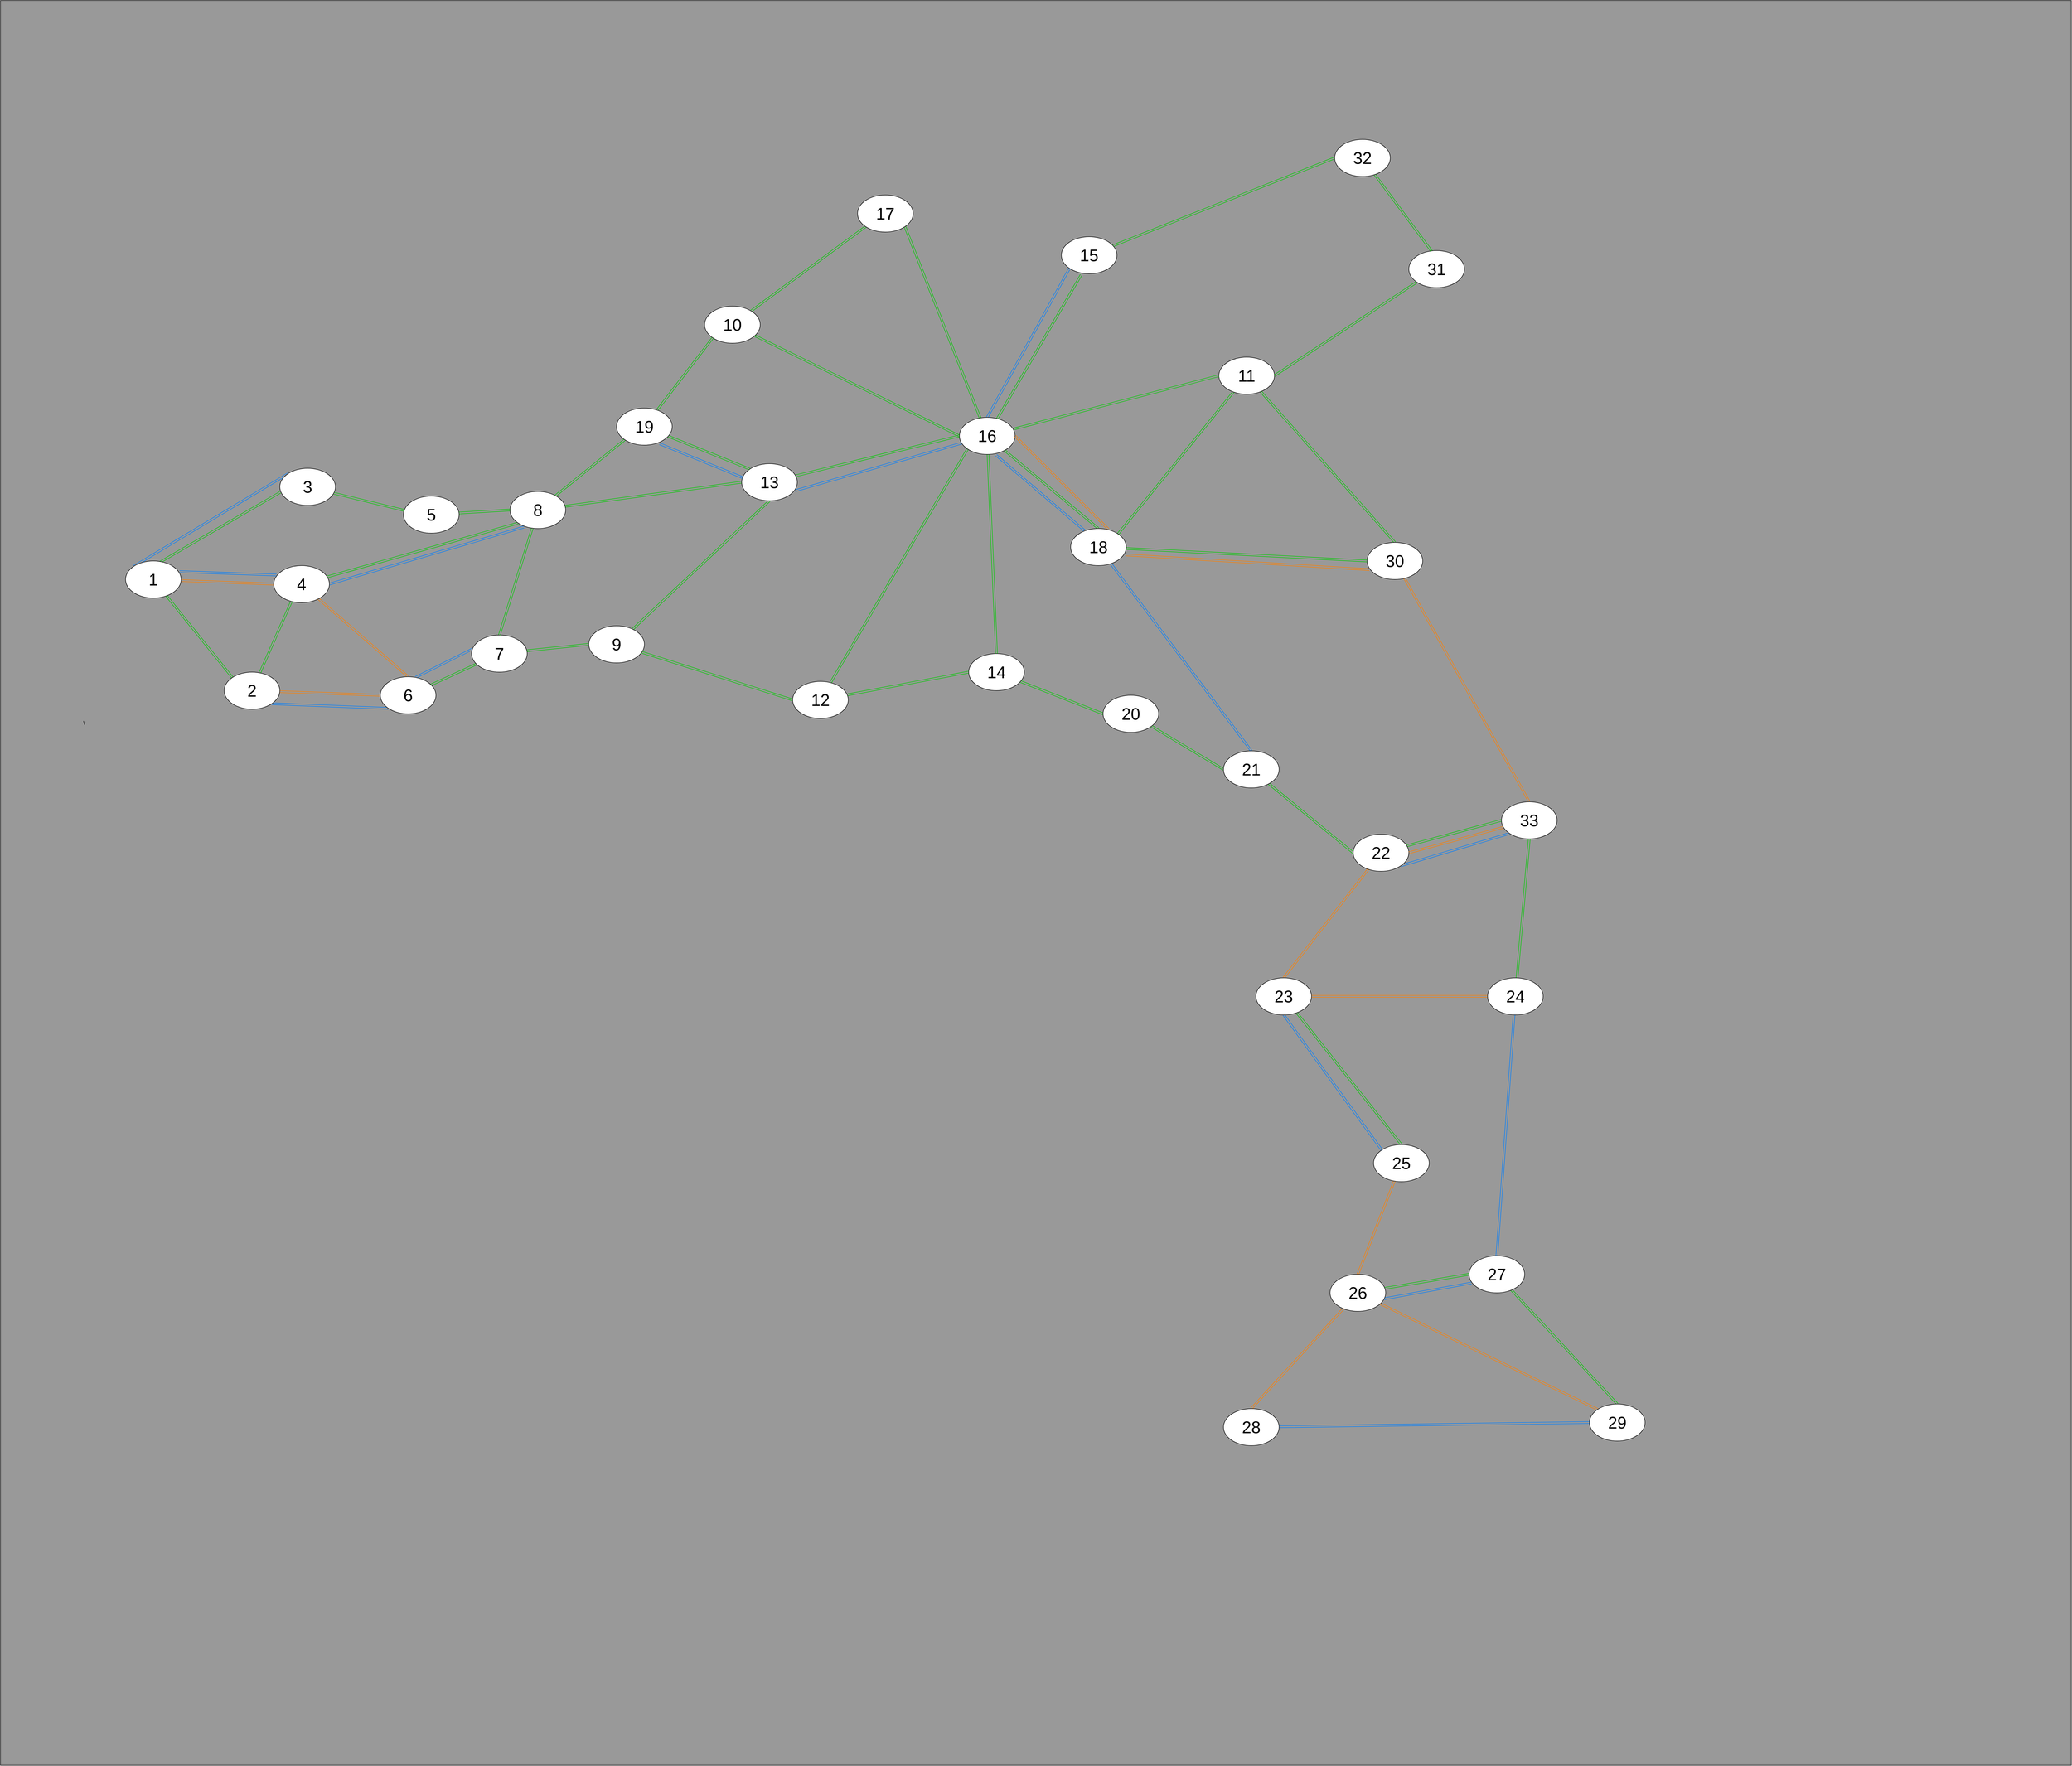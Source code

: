 <mxfile version="13.7.7" type="device"><diagram id="ma542gvCNCRDY4nyEj8I" name="Page-1"><mxGraphModel dx="9964" dy="5139" grid="1" gridSize="10" guides="1" tooltips="1" connect="1" arrows="1" fold="1" page="1" pageScale="1" pageWidth="827" pageHeight="1169" math="0" shadow="0"><root><mxCell id="0"/><mxCell id="1" parent="0"/><mxCell id="eWSHaTV3I24xMOLY8g5m-111" value="" style="whiteSpace=wrap;html=1;fillColor=#999999;" vertex="1" parent="1"><mxGeometry x="-1430" y="-740" width="4470" height="3810" as="geometry"/></mxCell><mxCell id="eWSHaTV3I24xMOLY8g5m-39" style="edgeStyle=none;rounded=0;orthogonalLoop=1;jettySize=auto;html=1;entryX=0;entryY=0;entryDx=0;entryDy=0;shape=link;exitX=0;exitY=0;exitDx=0;exitDy=0;fillColor=#3333FF;strokeColor=#007FFF;" edge="1" parent="1" source="eWSHaTV3I24xMOLY8g5m-1" target="eWSHaTV3I24xMOLY8g5m-3"><mxGeometry relative="1" as="geometry"/></mxCell><mxCell id="eWSHaTV3I24xMOLY8g5m-41" style="edgeStyle=none;shape=link;rounded=0;orthogonalLoop=1;jettySize=auto;html=1;entryX=0.011;entryY=0.645;entryDx=0;entryDy=0;strokeColor=#00CC00;fillColor=#3333FF;exitX=0.624;exitY=0.03;exitDx=0;exitDy=0;exitPerimeter=0;entryPerimeter=0;" edge="1" parent="1" source="eWSHaTV3I24xMOLY8g5m-1" target="eWSHaTV3I24xMOLY8g5m-3"><mxGeometry relative="1" as="geometry"/></mxCell><mxCell id="eWSHaTV3I24xMOLY8g5m-42" style="edgeStyle=none;shape=link;rounded=0;orthogonalLoop=1;jettySize=auto;html=1;entryX=0;entryY=0.5;entryDx=0;entryDy=0;strokeColor=#FF8000;fillColor=#3333FF;" edge="1" parent="1" source="eWSHaTV3I24xMOLY8g5m-1" target="eWSHaTV3I24xMOLY8g5m-4"><mxGeometry relative="1" as="geometry"/></mxCell><mxCell id="eWSHaTV3I24xMOLY8g5m-43" style="edgeStyle=none;shape=link;rounded=0;orthogonalLoop=1;jettySize=auto;html=1;entryX=0;entryY=0;entryDx=0;entryDy=0;strokeColor=#00CC00;fillColor=#3333FF;" edge="1" parent="1" source="eWSHaTV3I24xMOLY8g5m-1" target="eWSHaTV3I24xMOLY8g5m-2"><mxGeometry relative="1" as="geometry"/></mxCell><mxCell id="eWSHaTV3I24xMOLY8g5m-94" style="edgeStyle=none;shape=link;rounded=0;orthogonalLoop=1;jettySize=auto;html=1;entryX=0.048;entryY=0.255;entryDx=0;entryDy=0;strokeColor=#007FFF;fillColor=#3333FF;exitX=0.971;exitY=0.288;exitDx=0;exitDy=0;exitPerimeter=0;entryPerimeter=0;" edge="1" parent="1" source="eWSHaTV3I24xMOLY8g5m-1" target="eWSHaTV3I24xMOLY8g5m-4"><mxGeometry relative="1" as="geometry"/></mxCell><mxCell id="eWSHaTV3I24xMOLY8g5m-1" value="&lt;font style=&quot;font-size: 36px&quot;&gt;1&lt;/font&gt;" style="ellipse;whiteSpace=wrap;html=1;" vertex="1" parent="1"><mxGeometry x="-1160" y="470" width="120" height="80" as="geometry"/></mxCell><mxCell id="eWSHaTV3I24xMOLY8g5m-48" style="edgeStyle=none;shape=link;rounded=0;orthogonalLoop=1;jettySize=auto;html=1;entryX=0;entryY=0.5;entryDx=0;entryDy=0;strokeColor=#FF8000;fillColor=#3333FF;" edge="1" parent="1" source="eWSHaTV3I24xMOLY8g5m-2" target="eWSHaTV3I24xMOLY8g5m-6"><mxGeometry relative="1" as="geometry"/></mxCell><mxCell id="eWSHaTV3I24xMOLY8g5m-49" style="edgeStyle=none;shape=link;rounded=0;orthogonalLoop=1;jettySize=auto;html=1;entryX=0.321;entryY=0.956;entryDx=0;entryDy=0;entryPerimeter=0;strokeColor=#00CC00;fillColor=#3333FF;" edge="1" parent="1" source="eWSHaTV3I24xMOLY8g5m-2" target="eWSHaTV3I24xMOLY8g5m-4"><mxGeometry relative="1" as="geometry"/></mxCell><mxCell id="eWSHaTV3I24xMOLY8g5m-95" style="edgeStyle=none;shape=link;rounded=0;orthogonalLoop=1;jettySize=auto;html=1;entryX=0;entryY=1;entryDx=0;entryDy=0;strokeColor=#007FFF;fillColor=#3333FF;exitX=1;exitY=1;exitDx=0;exitDy=0;" edge="1" parent="1" source="eWSHaTV3I24xMOLY8g5m-2" target="eWSHaTV3I24xMOLY8g5m-6"><mxGeometry relative="1" as="geometry"/></mxCell><mxCell id="eWSHaTV3I24xMOLY8g5m-2" value="&lt;font style=&quot;font-size: 36px&quot;&gt;2&lt;/font&gt;" style="ellipse;whiteSpace=wrap;html=1;" vertex="1" parent="1"><mxGeometry x="-947" y="710" width="120" height="80" as="geometry"/></mxCell><mxCell id="eWSHaTV3I24xMOLY8g5m-44" style="edgeStyle=none;shape=link;rounded=0;orthogonalLoop=1;jettySize=auto;html=1;entryX=0.019;entryY=0.388;entryDx=0;entryDy=0;entryPerimeter=0;strokeColor=#00CC00;fillColor=#3333FF;" edge="1" parent="1" source="eWSHaTV3I24xMOLY8g5m-3" target="eWSHaTV3I24xMOLY8g5m-5"><mxGeometry relative="1" as="geometry"/></mxCell><mxCell id="eWSHaTV3I24xMOLY8g5m-3" value="&lt;font style=&quot;font-size: 36px&quot;&gt;3&lt;/font&gt;" style="ellipse;whiteSpace=wrap;html=1;" vertex="1" parent="1"><mxGeometry x="-827" y="270" width="120" height="80" as="geometry"/></mxCell><mxCell id="eWSHaTV3I24xMOLY8g5m-46" style="edgeStyle=none;shape=link;rounded=0;orthogonalLoop=1;jettySize=auto;html=1;entryX=0;entryY=1;entryDx=0;entryDy=0;strokeColor=#00CC00;fillColor=#3333FF;" edge="1" parent="1" source="eWSHaTV3I24xMOLY8g5m-4" target="eWSHaTV3I24xMOLY8g5m-8"><mxGeometry relative="1" as="geometry"/></mxCell><mxCell id="eWSHaTV3I24xMOLY8g5m-47" style="edgeStyle=none;shape=link;rounded=0;orthogonalLoop=1;jettySize=auto;html=1;entryX=0.5;entryY=0;entryDx=0;entryDy=0;strokeColor=#FF8000;fillColor=#3333FF;" edge="1" parent="1" source="eWSHaTV3I24xMOLY8g5m-4" target="eWSHaTV3I24xMOLY8g5m-6"><mxGeometry relative="1" as="geometry"/></mxCell><mxCell id="eWSHaTV3I24xMOLY8g5m-96" style="edgeStyle=none;shape=link;rounded=0;orthogonalLoop=1;jettySize=auto;html=1;entryX=0.25;entryY=0.96;entryDx=0;entryDy=0;entryPerimeter=0;strokeColor=#007FFF;fillColor=#3333FF;exitX=1;exitY=0.5;exitDx=0;exitDy=0;" edge="1" parent="1" source="eWSHaTV3I24xMOLY8g5m-4" target="eWSHaTV3I24xMOLY8g5m-8"><mxGeometry relative="1" as="geometry"/></mxCell><mxCell id="eWSHaTV3I24xMOLY8g5m-4" value="&lt;font style=&quot;font-size: 36px&quot;&gt;4&lt;br&gt;&lt;/font&gt;" style="ellipse;whiteSpace=wrap;html=1;" vertex="1" parent="1"><mxGeometry x="-840" y="480" width="120" height="80" as="geometry"/></mxCell><mxCell id="eWSHaTV3I24xMOLY8g5m-45" style="edgeStyle=none;shape=link;rounded=0;orthogonalLoop=1;jettySize=auto;html=1;entryX=0;entryY=0.5;entryDx=0;entryDy=0;strokeColor=#00CC00;fillColor=#3333FF;" edge="1" parent="1" source="eWSHaTV3I24xMOLY8g5m-5" target="eWSHaTV3I24xMOLY8g5m-8"><mxGeometry relative="1" as="geometry"/></mxCell><mxCell id="eWSHaTV3I24xMOLY8g5m-5" value="&lt;font style=&quot;font-size: 36px&quot;&gt;5&lt;br&gt;&lt;/font&gt;" style="ellipse;whiteSpace=wrap;html=1;" vertex="1" parent="1"><mxGeometry x="-560" y="330" width="120" height="80" as="geometry"/></mxCell><mxCell id="eWSHaTV3I24xMOLY8g5m-50" style="edgeStyle=none;shape=link;rounded=0;orthogonalLoop=1;jettySize=auto;html=1;entryX=0.013;entryY=0.378;entryDx=0;entryDy=0;strokeColor=#007FFF;fillColor=#3333FF;exitX=0.632;exitY=0.018;exitDx=0;exitDy=0;exitPerimeter=0;entryPerimeter=0;" edge="1" parent="1" source="eWSHaTV3I24xMOLY8g5m-6" target="eWSHaTV3I24xMOLY8g5m-7"><mxGeometry relative="1" as="geometry"/></mxCell><mxCell id="eWSHaTV3I24xMOLY8g5m-51" style="edgeStyle=none;shape=link;rounded=0;orthogonalLoop=1;jettySize=auto;html=1;strokeColor=#00CC00;fillColor=#3333FF;" edge="1" parent="1" source="eWSHaTV3I24xMOLY8g5m-6" target="eWSHaTV3I24xMOLY8g5m-7"><mxGeometry relative="1" as="geometry"><mxPoint x="-408" y="691" as="targetPoint"/></mxGeometry></mxCell><mxCell id="eWSHaTV3I24xMOLY8g5m-6" value="&lt;font style=&quot;font-size: 36px&quot;&gt;6&lt;br&gt;&lt;/font&gt;" style="ellipse;whiteSpace=wrap;html=1;" vertex="1" parent="1"><mxGeometry x="-610" y="720" width="120" height="80" as="geometry"/></mxCell><mxCell id="eWSHaTV3I24xMOLY8g5m-52" style="edgeStyle=none;shape=link;rounded=0;orthogonalLoop=1;jettySize=auto;html=1;entryX=0;entryY=0.5;entryDx=0;entryDy=0;strokeColor=#00CC00;fillColor=#3333FF;" edge="1" parent="1" source="eWSHaTV3I24xMOLY8g5m-7" target="eWSHaTV3I24xMOLY8g5m-10"><mxGeometry relative="1" as="geometry"/></mxCell><mxCell id="eWSHaTV3I24xMOLY8g5m-7" value="&lt;font style=&quot;font-size: 36px&quot;&gt;7&lt;br&gt;&lt;/font&gt;" style="ellipse;whiteSpace=wrap;html=1;" vertex="1" parent="1"><mxGeometry x="-413" y="630" width="120" height="80" as="geometry"/></mxCell><mxCell id="eWSHaTV3I24xMOLY8g5m-53" style="edgeStyle=none;shape=link;rounded=0;orthogonalLoop=1;jettySize=auto;html=1;entryX=0.5;entryY=0;entryDx=0;entryDy=0;strokeColor=#00CC00;fillColor=#3333FF;" edge="1" parent="1" source="eWSHaTV3I24xMOLY8g5m-8" target="eWSHaTV3I24xMOLY8g5m-7"><mxGeometry relative="1" as="geometry"/></mxCell><mxCell id="eWSHaTV3I24xMOLY8g5m-54" style="edgeStyle=none;shape=link;rounded=0;orthogonalLoop=1;jettySize=auto;html=1;entryX=0;entryY=1;entryDx=0;entryDy=0;strokeColor=#00CC00;fillColor=#3333FF;" edge="1" parent="1" source="eWSHaTV3I24xMOLY8g5m-8" target="eWSHaTV3I24xMOLY8g5m-20"><mxGeometry relative="1" as="geometry"/></mxCell><mxCell id="eWSHaTV3I24xMOLY8g5m-57" style="edgeStyle=none;shape=link;rounded=0;orthogonalLoop=1;jettySize=auto;html=1;entryX=0;entryY=0.5;entryDx=0;entryDy=0;strokeColor=#00CC00;fillColor=#3333FF;" edge="1" parent="1" source="eWSHaTV3I24xMOLY8g5m-8" target="eWSHaTV3I24xMOLY8g5m-14"><mxGeometry relative="1" as="geometry"/></mxCell><mxCell id="eWSHaTV3I24xMOLY8g5m-8" value="&lt;font style=&quot;font-size: 36px&quot;&gt;8&lt;br&gt;&lt;/font&gt;" style="ellipse;whiteSpace=wrap;html=1;" vertex="1" parent="1"><mxGeometry x="-330" y="320" width="120" height="80" as="geometry"/></mxCell><mxCell id="eWSHaTV3I24xMOLY8g5m-9" style="edgeStyle=orthogonalEdgeStyle;rounded=0;orthogonalLoop=1;jettySize=auto;html=1;exitX=0.5;exitY=1;exitDx=0;exitDy=0;" edge="1" parent="1" source="eWSHaTV3I24xMOLY8g5m-1" target="eWSHaTV3I24xMOLY8g5m-1"><mxGeometry relative="1" as="geometry"/></mxCell><mxCell id="eWSHaTV3I24xMOLY8g5m-55" style="edgeStyle=none;shape=link;rounded=0;orthogonalLoop=1;jettySize=auto;html=1;entryX=0;entryY=0.5;entryDx=0;entryDy=0;strokeColor=#00CC00;fillColor=#3333FF;" edge="1" parent="1" source="eWSHaTV3I24xMOLY8g5m-10" target="eWSHaTV3I24xMOLY8g5m-13"><mxGeometry relative="1" as="geometry"/></mxCell><mxCell id="eWSHaTV3I24xMOLY8g5m-56" style="edgeStyle=none;shape=link;rounded=0;orthogonalLoop=1;jettySize=auto;html=1;entryX=0.5;entryY=1;entryDx=0;entryDy=0;strokeColor=#00CC00;fillColor=#3333FF;" edge="1" parent="1" source="eWSHaTV3I24xMOLY8g5m-10" target="eWSHaTV3I24xMOLY8g5m-14"><mxGeometry relative="1" as="geometry"/></mxCell><mxCell id="eWSHaTV3I24xMOLY8g5m-10" value="&lt;font style=&quot;font-size: 36px&quot;&gt;9&lt;br&gt;&lt;/font&gt;" style="ellipse;whiteSpace=wrap;html=1;" vertex="1" parent="1"><mxGeometry x="-160" y="610" width="120" height="80" as="geometry"/></mxCell><mxCell id="eWSHaTV3I24xMOLY8g5m-60" style="edgeStyle=none;shape=link;rounded=0;orthogonalLoop=1;jettySize=auto;html=1;entryX=0;entryY=1;entryDx=0;entryDy=0;strokeColor=#00CC00;fillColor=#3333FF;" edge="1" parent="1" source="eWSHaTV3I24xMOLY8g5m-11" target="eWSHaTV3I24xMOLY8g5m-18"><mxGeometry relative="1" as="geometry"/></mxCell><mxCell id="eWSHaTV3I24xMOLY8g5m-61" style="edgeStyle=none;shape=link;rounded=0;orthogonalLoop=1;jettySize=auto;html=1;entryX=0;entryY=0.5;entryDx=0;entryDy=0;strokeColor=#00CC00;fillColor=#3333FF;" edge="1" parent="1" source="eWSHaTV3I24xMOLY8g5m-11" target="eWSHaTV3I24xMOLY8g5m-17"><mxGeometry relative="1" as="geometry"/></mxCell><mxCell id="eWSHaTV3I24xMOLY8g5m-11" value="&lt;font style=&quot;font-size: 36px&quot;&gt;10&lt;br&gt;&lt;/font&gt;" style="ellipse;whiteSpace=wrap;html=1;" vertex="1" parent="1"><mxGeometry x="90" y="-80" width="120" height="80" as="geometry"/></mxCell><mxCell id="eWSHaTV3I24xMOLY8g5m-77" style="edgeStyle=none;shape=link;rounded=0;orthogonalLoop=1;jettySize=auto;html=1;entryX=0.5;entryY=0;entryDx=0;entryDy=0;strokeColor=#00CC00;fillColor=#3333FF;" edge="1" parent="1" source="eWSHaTV3I24xMOLY8g5m-12" target="eWSHaTV3I24xMOLY8g5m-36"><mxGeometry relative="1" as="geometry"/></mxCell><mxCell id="eWSHaTV3I24xMOLY8g5m-93" style="edgeStyle=none;shape=link;rounded=0;orthogonalLoop=1;jettySize=auto;html=1;entryX=1;entryY=0;entryDx=0;entryDy=0;strokeColor=#00CC00;fillColor=#3333FF;" edge="1" parent="1" source="eWSHaTV3I24xMOLY8g5m-12" target="eWSHaTV3I24xMOLY8g5m-19"><mxGeometry relative="1" as="geometry"/></mxCell><mxCell id="eWSHaTV3I24xMOLY8g5m-12" value="&lt;font style=&quot;font-size: 36px&quot;&gt;11&lt;br&gt;&lt;/font&gt;" style="ellipse;whiteSpace=wrap;html=1;" vertex="1" parent="1"><mxGeometry x="1200" y="30" width="120" height="80" as="geometry"/></mxCell><mxCell id="eWSHaTV3I24xMOLY8g5m-69" style="edgeStyle=none;shape=link;rounded=0;orthogonalLoop=1;jettySize=auto;html=1;entryX=0;entryY=0.5;entryDx=0;entryDy=0;strokeColor=#00CC00;fillColor=#3333FF;" edge="1" parent="1" source="eWSHaTV3I24xMOLY8g5m-13" target="eWSHaTV3I24xMOLY8g5m-15"><mxGeometry relative="1" as="geometry"/></mxCell><mxCell id="eWSHaTV3I24xMOLY8g5m-70" style="edgeStyle=none;shape=link;rounded=0;orthogonalLoop=1;jettySize=auto;html=1;entryX=0;entryY=1;entryDx=0;entryDy=0;strokeColor=#00CC00;fillColor=#3333FF;" edge="1" parent="1" source="eWSHaTV3I24xMOLY8g5m-13" target="eWSHaTV3I24xMOLY8g5m-17"><mxGeometry relative="1" as="geometry"/></mxCell><mxCell id="eWSHaTV3I24xMOLY8g5m-13" value="&lt;font style=&quot;font-size: 36px&quot;&gt;12&lt;br&gt;&lt;/font&gt;" style="ellipse;whiteSpace=wrap;html=1;" vertex="1" parent="1"><mxGeometry x="280" y="730" width="120" height="80" as="geometry"/></mxCell><mxCell id="eWSHaTV3I24xMOLY8g5m-62" style="edgeStyle=none;shape=link;rounded=0;orthogonalLoop=1;jettySize=auto;html=1;entryX=0;entryY=0.5;entryDx=0;entryDy=0;strokeColor=#00CC00;fillColor=#3333FF;" edge="1" parent="1" source="eWSHaTV3I24xMOLY8g5m-14" target="eWSHaTV3I24xMOLY8g5m-17"><mxGeometry relative="1" as="geometry"/></mxCell><mxCell id="eWSHaTV3I24xMOLY8g5m-14" value="&lt;font style=&quot;font-size: 36px&quot;&gt;13&lt;br&gt;&lt;/font&gt;" style="ellipse;whiteSpace=wrap;html=1;" vertex="1" parent="1"><mxGeometry x="170" y="260" width="120" height="80" as="geometry"/></mxCell><mxCell id="eWSHaTV3I24xMOLY8g5m-71" style="edgeStyle=none;shape=link;rounded=0;orthogonalLoop=1;jettySize=auto;html=1;entryX=0;entryY=0.5;entryDx=0;entryDy=0;strokeColor=#00CC00;fillColor=#3333FF;" edge="1" parent="1" source="eWSHaTV3I24xMOLY8g5m-15" target="eWSHaTV3I24xMOLY8g5m-24"><mxGeometry relative="1" as="geometry"/></mxCell><mxCell id="eWSHaTV3I24xMOLY8g5m-15" value="&lt;font style=&quot;font-size: 36px&quot;&gt;14&lt;br&gt;&lt;/font&gt;" style="ellipse;whiteSpace=wrap;html=1;" vertex="1" parent="1"><mxGeometry x="660" y="670" width="120" height="80" as="geometry"/></mxCell><mxCell id="eWSHaTV3I24xMOLY8g5m-74" style="edgeStyle=none;shape=link;rounded=0;orthogonalLoop=1;jettySize=auto;html=1;entryX=0;entryY=0.5;entryDx=0;entryDy=0;strokeColor=#00CC00;fillColor=#3333FF;" edge="1" parent="1" source="eWSHaTV3I24xMOLY8g5m-16" target="eWSHaTV3I24xMOLY8g5m-38"><mxGeometry relative="1" as="geometry"/></mxCell><mxCell id="eWSHaTV3I24xMOLY8g5m-16" value="&lt;font style=&quot;font-size: 36px&quot;&gt;15&lt;span style=&quot;color: rgba(0 , 0 , 0 , 0) ; font-family: monospace ; font-size: 0px&quot;&gt;%3CmxGraphModel%3E%3Croot%3E%3CmxCell%20id%3D%220%22%2F%3E%3CmxCell%20id%3D%221%22%20parent%3D%220%22%2F%3E%3CmxCell%20id%3D%222%22%20value%3D%22%26lt%3Bfont%20style%3D%26quot%3Bfont-size%3A%2036px%26quot%3B%26gt%3B4%26lt%3Bbr%26gt%3B%26lt%3B%2Ffont%26gt%3B%22%20style%3D%22ellipse%3BwhiteSpace%3Dwrap%3Bhtml%3D1%3B%22%20vertex%3D%221%22%20parent%3D%221%22%3E%3CmxGeometry%20x%3D%22-270%22%20y%3D%22670%22%20width%3D%22120%22%20height%3D%2280%22%20as%3D%22geometry%22%2F%3E%3C%2FmxCell%3E%3C%2Froot%3E%3C%2FmxGraphModel%3E&lt;/span&gt;&lt;br&gt;&lt;/font&gt;" style="ellipse;whiteSpace=wrap;html=1;" vertex="1" parent="1"><mxGeometry x="860" y="-230" width="120" height="80" as="geometry"/></mxCell><mxCell id="eWSHaTV3I24xMOLY8g5m-63" style="edgeStyle=none;shape=link;rounded=0;orthogonalLoop=1;jettySize=auto;html=1;entryX=0.5;entryY=0;entryDx=0;entryDy=0;strokeColor=#00CC00;fillColor=#3333FF;" edge="1" parent="1" source="eWSHaTV3I24xMOLY8g5m-17" target="eWSHaTV3I24xMOLY8g5m-15"><mxGeometry relative="1" as="geometry"/></mxCell><mxCell id="eWSHaTV3I24xMOLY8g5m-64" style="edgeStyle=none;shape=link;rounded=0;orthogonalLoop=1;jettySize=auto;html=1;entryX=0.5;entryY=0;entryDx=0;entryDy=0;strokeColor=#00CC00;fillColor=#3333FF;" edge="1" parent="1" source="eWSHaTV3I24xMOLY8g5m-17" target="eWSHaTV3I24xMOLY8g5m-19"><mxGeometry relative="1" as="geometry"/></mxCell><mxCell id="eWSHaTV3I24xMOLY8g5m-65" style="edgeStyle=none;shape=link;rounded=0;orthogonalLoop=1;jettySize=auto;html=1;entryX=1;entryY=1;entryDx=0;entryDy=0;strokeColor=#00CC00;fillColor=#3333FF;" edge="1" parent="1" source="eWSHaTV3I24xMOLY8g5m-17" target="eWSHaTV3I24xMOLY8g5m-18"><mxGeometry relative="1" as="geometry"/></mxCell><mxCell id="eWSHaTV3I24xMOLY8g5m-66" style="edgeStyle=none;shape=link;rounded=0;orthogonalLoop=1;jettySize=auto;html=1;entryX=0.356;entryY=1.029;entryDx=0;entryDy=0;entryPerimeter=0;strokeColor=#00CC00;fillColor=#3333FF;" edge="1" parent="1" source="eWSHaTV3I24xMOLY8g5m-17" target="eWSHaTV3I24xMOLY8g5m-16"><mxGeometry relative="1" as="geometry"/></mxCell><mxCell id="eWSHaTV3I24xMOLY8g5m-67" style="edgeStyle=none;shape=link;rounded=0;orthogonalLoop=1;jettySize=auto;html=1;entryX=0;entryY=0.5;entryDx=0;entryDy=0;strokeColor=#00CC00;fillColor=#3333FF;" edge="1" parent="1" source="eWSHaTV3I24xMOLY8g5m-17" target="eWSHaTV3I24xMOLY8g5m-12"><mxGeometry relative="1" as="geometry"/></mxCell><mxCell id="eWSHaTV3I24xMOLY8g5m-99" style="edgeStyle=none;shape=link;rounded=0;orthogonalLoop=1;jettySize=auto;html=1;entryX=0.258;entryY=0.065;entryDx=0;entryDy=0;strokeColor=#007FFF;fillColor=#3333FF;exitX=0.66;exitY=1.021;exitDx=0;exitDy=0;exitPerimeter=0;entryPerimeter=0;" edge="1" parent="1" source="eWSHaTV3I24xMOLY8g5m-17" target="eWSHaTV3I24xMOLY8g5m-19"><mxGeometry relative="1" as="geometry"/></mxCell><mxCell id="eWSHaTV3I24xMOLY8g5m-100" style="edgeStyle=none;shape=link;rounded=0;orthogonalLoop=1;jettySize=auto;html=1;strokeColor=#007FFF;fillColor=#3333FF;entryX=0.969;entryY=0.727;entryDx=0;entryDy=0;entryPerimeter=0;" edge="1" parent="1" source="eWSHaTV3I24xMOLY8g5m-17" target="eWSHaTV3I24xMOLY8g5m-14"><mxGeometry relative="1" as="geometry"/></mxCell><mxCell id="eWSHaTV3I24xMOLY8g5m-101" style="edgeStyle=none;shape=link;rounded=0;orthogonalLoop=1;jettySize=auto;html=1;entryX=0;entryY=1;entryDx=0;entryDy=0;strokeColor=#007FFF;fillColor=#3333FF;exitX=0.5;exitY=0;exitDx=0;exitDy=0;" edge="1" parent="1" source="eWSHaTV3I24xMOLY8g5m-17" target="eWSHaTV3I24xMOLY8g5m-16"><mxGeometry relative="1" as="geometry"/></mxCell><mxCell id="eWSHaTV3I24xMOLY8g5m-17" value="&lt;font style=&quot;font-size: 36px&quot;&gt;16&lt;br&gt;&lt;/font&gt;" style="ellipse;whiteSpace=wrap;html=1;" vertex="1" parent="1"><mxGeometry x="640" y="160" width="120" height="80" as="geometry"/></mxCell><mxCell id="eWSHaTV3I24xMOLY8g5m-18" value="&lt;font style=&quot;font-size: 36px&quot;&gt;17&lt;br&gt;&lt;/font&gt;" style="ellipse;whiteSpace=wrap;html=1;" vertex="1" parent="1"><mxGeometry x="420" y="-320" width="120" height="80" as="geometry"/></mxCell><mxCell id="eWSHaTV3I24xMOLY8g5m-73" style="edgeStyle=none;shape=link;rounded=0;orthogonalLoop=1;jettySize=auto;html=1;entryX=0;entryY=0.5;entryDx=0;entryDy=0;strokeColor=#00CC00;fillColor=#3333FF;" edge="1" parent="1" source="eWSHaTV3I24xMOLY8g5m-19" target="eWSHaTV3I24xMOLY8g5m-36"><mxGeometry relative="1" as="geometry"/></mxCell><mxCell id="eWSHaTV3I24xMOLY8g5m-104" style="edgeStyle=none;shape=link;rounded=0;orthogonalLoop=1;jettySize=auto;html=1;entryX=0.5;entryY=0;entryDx=0;entryDy=0;strokeColor=#007FFF;fillColor=#3333FF;" edge="1" parent="1" source="eWSHaTV3I24xMOLY8g5m-19" target="eWSHaTV3I24xMOLY8g5m-25"><mxGeometry relative="1" as="geometry"/></mxCell><mxCell id="eWSHaTV3I24xMOLY8g5m-109" style="edgeStyle=none;shape=link;rounded=0;orthogonalLoop=1;jettySize=auto;html=1;entryX=1;entryY=0.5;entryDx=0;entryDy=0;strokeColor=#FF8000;fillColor=#3333FF;exitX=0.68;exitY=0.021;exitDx=0;exitDy=0;exitPerimeter=0;" edge="1" parent="1" source="eWSHaTV3I24xMOLY8g5m-19" target="eWSHaTV3I24xMOLY8g5m-17"><mxGeometry relative="1" as="geometry"/></mxCell><mxCell id="eWSHaTV3I24xMOLY8g5m-19" value="&lt;font style=&quot;font-size: 36px&quot;&gt;18&lt;br&gt;&lt;/font&gt;" style="ellipse;whiteSpace=wrap;html=1;" vertex="1" parent="1"><mxGeometry x="880" y="400" width="120" height="80" as="geometry"/></mxCell><mxCell id="eWSHaTV3I24xMOLY8g5m-58" style="edgeStyle=none;shape=link;rounded=0;orthogonalLoop=1;jettySize=auto;html=1;entryX=0;entryY=0;entryDx=0;entryDy=0;strokeColor=#00CC00;fillColor=#3333FF;" edge="1" parent="1" source="eWSHaTV3I24xMOLY8g5m-20" target="eWSHaTV3I24xMOLY8g5m-14"><mxGeometry relative="1" as="geometry"/></mxCell><mxCell id="eWSHaTV3I24xMOLY8g5m-59" style="edgeStyle=none;shape=link;rounded=0;orthogonalLoop=1;jettySize=auto;html=1;entryX=0;entryY=1;entryDx=0;entryDy=0;strokeColor=#00CC00;fillColor=#3333FF;" edge="1" parent="1" source="eWSHaTV3I24xMOLY8g5m-20" target="eWSHaTV3I24xMOLY8g5m-11"><mxGeometry relative="1" as="geometry"/></mxCell><mxCell id="eWSHaTV3I24xMOLY8g5m-103" style="edgeStyle=none;shape=link;rounded=0;orthogonalLoop=1;jettySize=auto;html=1;entryX=0.017;entryY=0.375;entryDx=0;entryDy=0;entryPerimeter=0;strokeColor=#007FFF;fillColor=#3333FF;exitX=0.775;exitY=0.963;exitDx=0;exitDy=0;exitPerimeter=0;" edge="1" parent="1" source="eWSHaTV3I24xMOLY8g5m-20" target="eWSHaTV3I24xMOLY8g5m-14"><mxGeometry relative="1" as="geometry"/></mxCell><mxCell id="eWSHaTV3I24xMOLY8g5m-20" value="&lt;font style=&quot;font-size: 36px&quot;&gt;19&lt;br&gt;&lt;/font&gt;" style="ellipse;whiteSpace=wrap;html=1;" vertex="1" parent="1"><mxGeometry x="-100" y="140" width="120" height="80" as="geometry"/></mxCell><mxCell id="eWSHaTV3I24xMOLY8g5m-72" style="edgeStyle=none;shape=link;rounded=0;orthogonalLoop=1;jettySize=auto;html=1;entryX=0;entryY=0.5;entryDx=0;entryDy=0;strokeColor=#00CC00;fillColor=#3333FF;" edge="1" parent="1" source="eWSHaTV3I24xMOLY8g5m-24" target="eWSHaTV3I24xMOLY8g5m-25"><mxGeometry relative="1" as="geometry"/></mxCell><mxCell id="eWSHaTV3I24xMOLY8g5m-24" value="&lt;font style=&quot;font-size: 36px&quot;&gt;20&lt;br&gt;&lt;/font&gt;" style="ellipse;whiteSpace=wrap;html=1;" vertex="1" parent="1"><mxGeometry x="950" y="760" width="120" height="80" as="geometry"/></mxCell><mxCell id="eWSHaTV3I24xMOLY8g5m-78" style="edgeStyle=none;shape=link;rounded=0;orthogonalLoop=1;jettySize=auto;html=1;entryX=0;entryY=0.5;entryDx=0;entryDy=0;strokeColor=#00CC00;fillColor=#3333FF;" edge="1" parent="1" source="eWSHaTV3I24xMOLY8g5m-25" target="eWSHaTV3I24xMOLY8g5m-26"><mxGeometry relative="1" as="geometry"/></mxCell><mxCell id="eWSHaTV3I24xMOLY8g5m-25" value="&lt;font style=&quot;font-size: 36px&quot;&gt;21&lt;br&gt;&lt;/font&gt;" style="ellipse;whiteSpace=wrap;html=1;" vertex="1" parent="1"><mxGeometry x="1210" y="880" width="120" height="80" as="geometry"/></mxCell><mxCell id="eWSHaTV3I24xMOLY8g5m-79" style="edgeStyle=none;shape=link;rounded=0;orthogonalLoop=1;jettySize=auto;html=1;entryX=0.5;entryY=0;entryDx=0;entryDy=0;strokeColor=#FF8000;fillColor=#3333FF;" edge="1" parent="1" source="eWSHaTV3I24xMOLY8g5m-26" target="eWSHaTV3I24xMOLY8g5m-27"><mxGeometry relative="1" as="geometry"/></mxCell><mxCell id="eWSHaTV3I24xMOLY8g5m-90" style="edgeStyle=none;shape=link;rounded=0;orthogonalLoop=1;jettySize=auto;html=1;entryX=0;entryY=0.5;entryDx=0;entryDy=0;strokeColor=#00CC00;fillColor=#3333FF;" edge="1" parent="1" source="eWSHaTV3I24xMOLY8g5m-26" target="eWSHaTV3I24xMOLY8g5m-89"><mxGeometry relative="1" as="geometry"/></mxCell><mxCell id="eWSHaTV3I24xMOLY8g5m-106" style="edgeStyle=none;shape=link;rounded=0;orthogonalLoop=1;jettySize=auto;html=1;entryX=0;entryY=1;entryDx=0;entryDy=0;strokeColor=#007FFF;fillColor=#3333FF;exitX=1;exitY=1;exitDx=0;exitDy=0;" edge="1" parent="1" source="eWSHaTV3I24xMOLY8g5m-26" target="eWSHaTV3I24xMOLY8g5m-89"><mxGeometry relative="1" as="geometry"/></mxCell><mxCell id="eWSHaTV3I24xMOLY8g5m-26" value="&lt;font style=&quot;font-size: 36px&quot;&gt;22&lt;br&gt;&lt;/font&gt;" style="ellipse;whiteSpace=wrap;html=1;" vertex="1" parent="1"><mxGeometry x="1490" y="1060" width="120" height="80" as="geometry"/></mxCell><mxCell id="eWSHaTV3I24xMOLY8g5m-80" style="edgeStyle=none;shape=link;rounded=0;orthogonalLoop=1;jettySize=auto;html=1;entryX=0.5;entryY=0;entryDx=0;entryDy=0;strokeColor=#00CC00;fillColor=#3333FF;" edge="1" parent="1" source="eWSHaTV3I24xMOLY8g5m-27" target="eWSHaTV3I24xMOLY8g5m-29"><mxGeometry relative="1" as="geometry"/></mxCell><mxCell id="eWSHaTV3I24xMOLY8g5m-81" style="edgeStyle=none;shape=link;rounded=0;orthogonalLoop=1;jettySize=auto;html=1;entryX=0;entryY=0.5;entryDx=0;entryDy=0;strokeColor=#FF8000;fillColor=#3333FF;" edge="1" parent="1" source="eWSHaTV3I24xMOLY8g5m-27" target="eWSHaTV3I24xMOLY8g5m-28"><mxGeometry relative="1" as="geometry"/></mxCell><mxCell id="eWSHaTV3I24xMOLY8g5m-97" style="edgeStyle=none;shape=link;rounded=0;orthogonalLoop=1;jettySize=auto;html=1;entryX=0;entryY=0;entryDx=0;entryDy=0;strokeColor=#007FFF;fillColor=#3333FF;exitX=0.5;exitY=1;exitDx=0;exitDy=0;" edge="1" parent="1" source="eWSHaTV3I24xMOLY8g5m-27" target="eWSHaTV3I24xMOLY8g5m-29"><mxGeometry relative="1" as="geometry"/></mxCell><mxCell id="eWSHaTV3I24xMOLY8g5m-27" value="&lt;font style=&quot;font-size: 36px&quot;&gt;23&lt;br&gt;&lt;/font&gt;" style="ellipse;whiteSpace=wrap;html=1;" vertex="1" parent="1"><mxGeometry x="1280" y="1370" width="120" height="80" as="geometry"/></mxCell><mxCell id="eWSHaTV3I24xMOLY8g5m-87" style="edgeStyle=none;shape=link;rounded=0;orthogonalLoop=1;jettySize=auto;html=1;entryX=0.5;entryY=0;entryDx=0;entryDy=0;strokeColor=#007FFF;fillColor=#3333FF;" edge="1" parent="1" source="eWSHaTV3I24xMOLY8g5m-28" target="eWSHaTV3I24xMOLY8g5m-31"><mxGeometry relative="1" as="geometry"/></mxCell><mxCell id="eWSHaTV3I24xMOLY8g5m-92" style="edgeStyle=none;shape=link;rounded=0;orthogonalLoop=1;jettySize=auto;html=1;entryX=0.5;entryY=1;entryDx=0;entryDy=0;strokeColor=#00CC00;fillColor=#3333FF;" edge="1" parent="1" source="eWSHaTV3I24xMOLY8g5m-28" target="eWSHaTV3I24xMOLY8g5m-89"><mxGeometry relative="1" as="geometry"/></mxCell><mxCell id="eWSHaTV3I24xMOLY8g5m-28" value="&lt;font style=&quot;font-size: 36px&quot;&gt;24&lt;br&gt;&lt;/font&gt;" style="ellipse;whiteSpace=wrap;html=1;" vertex="1" parent="1"><mxGeometry x="1780" y="1370" width="120" height="80" as="geometry"/></mxCell><mxCell id="eWSHaTV3I24xMOLY8g5m-82" style="edgeStyle=none;shape=link;rounded=0;orthogonalLoop=1;jettySize=auto;html=1;entryX=0.5;entryY=0;entryDx=0;entryDy=0;strokeColor=#FF8000;fillColor=#3333FF;" edge="1" parent="1" source="eWSHaTV3I24xMOLY8g5m-29" target="eWSHaTV3I24xMOLY8g5m-30"><mxGeometry relative="1" as="geometry"/></mxCell><mxCell id="eWSHaTV3I24xMOLY8g5m-29" value="&lt;font style=&quot;font-size: 36px&quot;&gt;25&lt;br&gt;&lt;/font&gt;" style="ellipse;whiteSpace=wrap;html=1;" vertex="1" parent="1"><mxGeometry x="1534" y="1730" width="120" height="80" as="geometry"/></mxCell><mxCell id="eWSHaTV3I24xMOLY8g5m-83" style="edgeStyle=none;shape=link;rounded=0;orthogonalLoop=1;jettySize=auto;html=1;entryX=0.5;entryY=0;entryDx=0;entryDy=0;strokeColor=#FF8000;fillColor=#3333FF;" edge="1" parent="1" source="eWSHaTV3I24xMOLY8g5m-30" target="eWSHaTV3I24xMOLY8g5m-33"><mxGeometry relative="1" as="geometry"/></mxCell><mxCell id="eWSHaTV3I24xMOLY8g5m-84" style="edgeStyle=none;shape=link;rounded=0;orthogonalLoop=1;jettySize=auto;html=1;entryX=0;entryY=0.5;entryDx=0;entryDy=0;strokeColor=#00CC00;fillColor=#3333FF;" edge="1" parent="1" source="eWSHaTV3I24xMOLY8g5m-30" target="eWSHaTV3I24xMOLY8g5m-31"><mxGeometry relative="1" as="geometry"/></mxCell><mxCell id="eWSHaTV3I24xMOLY8g5m-85" style="edgeStyle=none;shape=link;rounded=0;orthogonalLoop=1;jettySize=auto;html=1;entryX=0;entryY=0;entryDx=0;entryDy=0;strokeColor=#FF8000;fillColor=#3333FF;" edge="1" parent="1" source="eWSHaTV3I24xMOLY8g5m-30" target="eWSHaTV3I24xMOLY8g5m-34"><mxGeometry relative="1" as="geometry"/></mxCell><mxCell id="eWSHaTV3I24xMOLY8g5m-98" style="edgeStyle=none;shape=link;rounded=0;orthogonalLoop=1;jettySize=auto;html=1;entryX=0.043;entryY=0.735;entryDx=0;entryDy=0;strokeColor=#007FFF;fillColor=#3333FF;exitX=0.974;exitY=0.661;exitDx=0;exitDy=0;exitPerimeter=0;entryPerimeter=0;" edge="1" parent="1" source="eWSHaTV3I24xMOLY8g5m-30" target="eWSHaTV3I24xMOLY8g5m-31"><mxGeometry relative="1" as="geometry"/></mxCell><mxCell id="eWSHaTV3I24xMOLY8g5m-30" value="&lt;font style=&quot;font-size: 36px&quot;&gt;26&lt;br&gt;&lt;/font&gt;" style="ellipse;whiteSpace=wrap;html=1;" vertex="1" parent="1"><mxGeometry x="1440" y="2010" width="120" height="80" as="geometry"/></mxCell><mxCell id="eWSHaTV3I24xMOLY8g5m-86" style="edgeStyle=none;shape=link;rounded=0;orthogonalLoop=1;jettySize=auto;html=1;entryX=0.5;entryY=0;entryDx=0;entryDy=0;strokeColor=#00CC00;fillColor=#3333FF;" edge="1" parent="1" source="eWSHaTV3I24xMOLY8g5m-31" target="eWSHaTV3I24xMOLY8g5m-34"><mxGeometry relative="1" as="geometry"/></mxCell><mxCell id="eWSHaTV3I24xMOLY8g5m-31" value="&lt;font style=&quot;font-size: 36px&quot;&gt;27&lt;br&gt;&lt;/font&gt;" style="ellipse;whiteSpace=wrap;html=1;" vertex="1" parent="1"><mxGeometry x="1740" y="1970" width="120" height="80" as="geometry"/></mxCell><mxCell id="eWSHaTV3I24xMOLY8g5m-105" style="edgeStyle=none;shape=link;rounded=0;orthogonalLoop=1;jettySize=auto;html=1;entryX=0;entryY=0.5;entryDx=0;entryDy=0;strokeColor=#007FFF;fillColor=#3333FF;" edge="1" parent="1" source="eWSHaTV3I24xMOLY8g5m-33" target="eWSHaTV3I24xMOLY8g5m-34"><mxGeometry relative="1" as="geometry"/></mxCell><mxCell id="eWSHaTV3I24xMOLY8g5m-33" value="&lt;font style=&quot;font-size: 36px&quot;&gt;28&lt;br&gt;&lt;/font&gt;" style="ellipse;whiteSpace=wrap;html=1;" vertex="1" parent="1"><mxGeometry x="1210" y="2300" width="120" height="80" as="geometry"/></mxCell><mxCell id="eWSHaTV3I24xMOLY8g5m-34" value="&lt;font style=&quot;font-size: 36px&quot;&gt;29&lt;br&gt;&lt;/font&gt;" style="ellipse;whiteSpace=wrap;html=1;" vertex="1" parent="1"><mxGeometry x="2000" y="2290" width="120" height="80" as="geometry"/></mxCell><mxCell id="eWSHaTV3I24xMOLY8g5m-91" style="edgeStyle=none;shape=link;rounded=0;orthogonalLoop=1;jettySize=auto;html=1;entryX=0.5;entryY=0;entryDx=0;entryDy=0;strokeColor=#FF8000;fillColor=#3333FF;" edge="1" parent="1" source="eWSHaTV3I24xMOLY8g5m-36" target="eWSHaTV3I24xMOLY8g5m-89"><mxGeometry relative="1" as="geometry"/></mxCell><mxCell id="eWSHaTV3I24xMOLY8g5m-108" style="edgeStyle=none;shape=link;rounded=0;orthogonalLoop=1;jettySize=auto;html=1;strokeColor=#FF8000;fillColor=#3333FF;entryX=1.003;entryY=0.713;entryDx=0;entryDy=0;entryPerimeter=0;exitX=0.043;exitY=0.735;exitDx=0;exitDy=0;exitPerimeter=0;" edge="1" parent="1" source="eWSHaTV3I24xMOLY8g5m-36" target="eWSHaTV3I24xMOLY8g5m-19"><mxGeometry relative="1" as="geometry"/></mxCell><mxCell id="eWSHaTV3I24xMOLY8g5m-36" value="&lt;font style=&quot;font-size: 36px&quot;&gt;30&lt;br&gt;&lt;/font&gt;" style="ellipse;whiteSpace=wrap;html=1;" vertex="1" parent="1"><mxGeometry x="1520" y="430" width="120" height="80" as="geometry"/></mxCell><mxCell id="eWSHaTV3I24xMOLY8g5m-76" style="edgeStyle=none;shape=link;rounded=0;orthogonalLoop=1;jettySize=auto;html=1;entryX=1;entryY=0.5;entryDx=0;entryDy=0;strokeColor=#00CC00;fillColor=#3333FF;" edge="1" parent="1" source="eWSHaTV3I24xMOLY8g5m-37" target="eWSHaTV3I24xMOLY8g5m-12"><mxGeometry relative="1" as="geometry"/></mxCell><mxCell id="eWSHaTV3I24xMOLY8g5m-37" value="&lt;font style=&quot;font-size: 36px&quot;&gt;31&lt;br&gt;&lt;/font&gt;" style="ellipse;whiteSpace=wrap;html=1;" vertex="1" parent="1"><mxGeometry x="1610" y="-200" width="120" height="80" as="geometry"/></mxCell><mxCell id="eWSHaTV3I24xMOLY8g5m-75" style="edgeStyle=none;shape=link;rounded=0;orthogonalLoop=1;jettySize=auto;html=1;entryX=0.411;entryY=0.017;entryDx=0;entryDy=0;entryPerimeter=0;strokeColor=#00CC00;fillColor=#3333FF;" edge="1" parent="1" source="eWSHaTV3I24xMOLY8g5m-38" target="eWSHaTV3I24xMOLY8g5m-37"><mxGeometry relative="1" as="geometry"/></mxCell><mxCell id="eWSHaTV3I24xMOLY8g5m-38" value="&lt;font style=&quot;font-size: 36px&quot;&gt;32&lt;br&gt;&lt;/font&gt;" style="ellipse;whiteSpace=wrap;html=1;" vertex="1" parent="1"><mxGeometry x="1450" y="-440" width="120" height="80" as="geometry"/></mxCell><mxCell id="eWSHaTV3I24xMOLY8g5m-107" style="edgeStyle=none;shape=link;rounded=0;orthogonalLoop=1;jettySize=auto;html=1;entryX=1;entryY=0.5;entryDx=0;entryDy=0;strokeColor=#FF8000;fillColor=#3333FF;" edge="1" parent="1" source="eWSHaTV3I24xMOLY8g5m-89" target="eWSHaTV3I24xMOLY8g5m-26"><mxGeometry relative="1" as="geometry"/></mxCell><mxCell id="eWSHaTV3I24xMOLY8g5m-89" value="&lt;font style=&quot;font-size: 36px&quot;&gt;33&lt;br&gt;&lt;/font&gt;" style="ellipse;whiteSpace=wrap;html=1;" vertex="1" parent="1"><mxGeometry x="1810" y="990" width="120" height="80" as="geometry"/></mxCell><mxCell id="eWSHaTV3I24xMOLY8g5m-110" value="\" style="text;html=1;align=center;verticalAlign=middle;resizable=0;points=[];autosize=1;" vertex="1" parent="1"><mxGeometry x="-1260" y="810" width="20" height="20" as="geometry"/></mxCell></root></mxGraphModel></diagram></mxfile>